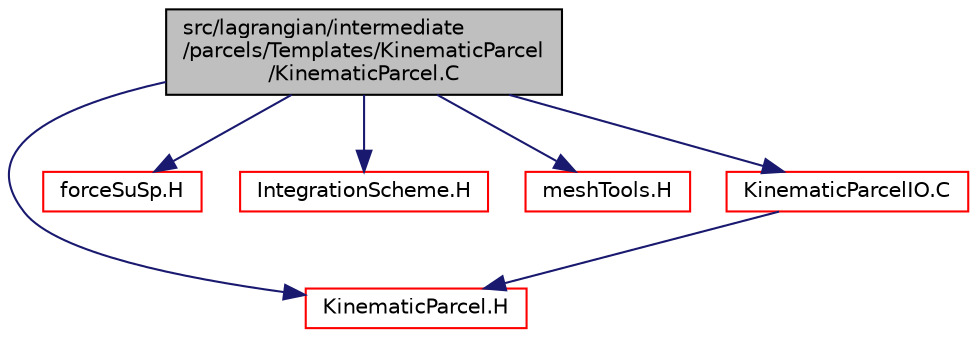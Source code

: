 digraph "src/lagrangian/intermediate/parcels/Templates/KinematicParcel/KinematicParcel.C"
{
  bgcolor="transparent";
  edge [fontname="Helvetica",fontsize="10",labelfontname="Helvetica",labelfontsize="10"];
  node [fontname="Helvetica",fontsize="10",shape=record];
  Node1 [label="src/lagrangian/intermediate\l/parcels/Templates/KinematicParcel\l/KinematicParcel.C",height=0.2,width=0.4,color="black", fillcolor="grey75", style="filled", fontcolor="black"];
  Node1 -> Node2 [color="midnightblue",fontsize="10",style="solid",fontname="Helvetica"];
  Node2 [label="KinematicParcel.H",height=0.2,width=0.4,color="red",URL="$a06731.html"];
  Node1 -> Node3 [color="midnightblue",fontsize="10",style="solid",fontname="Helvetica"];
  Node3 [label="forceSuSp.H",height=0.2,width=0.4,color="red",URL="$a06865.html"];
  Node1 -> Node4 [color="midnightblue",fontsize="10",style="solid",fontname="Helvetica"];
  Node4 [label="IntegrationScheme.H",height=0.2,width=0.4,color="red",URL="$a06664.html"];
  Node1 -> Node5 [color="midnightblue",fontsize="10",style="solid",fontname="Helvetica"];
  Node5 [label="meshTools.H",height=0.2,width=0.4,color="red",URL="$a07484.html"];
  Node1 -> Node6 [color="midnightblue",fontsize="10",style="solid",fontname="Helvetica"];
  Node6 [label="KinematicParcelIO.C",height=0.2,width=0.4,color="red",URL="$a06733.html"];
  Node6 -> Node2 [color="midnightblue",fontsize="10",style="solid",fontname="Helvetica"];
}
